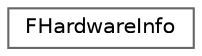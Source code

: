 digraph "Graphical Class Hierarchy"
{
 // INTERACTIVE_SVG=YES
 // LATEX_PDF_SIZE
  bgcolor="transparent";
  edge [fontname=Helvetica,fontsize=10,labelfontname=Helvetica,labelfontsize=10];
  node [fontname=Helvetica,fontsize=10,shape=box,height=0.2,width=0.4];
  rankdir="LR";
  Node0 [id="Node000000",label="FHardwareInfo",height=0.2,width=0.4,color="grey40", fillcolor="white", style="filled",URL="$da/dab/structFHardwareInfo.html",tooltip=" "];
}
